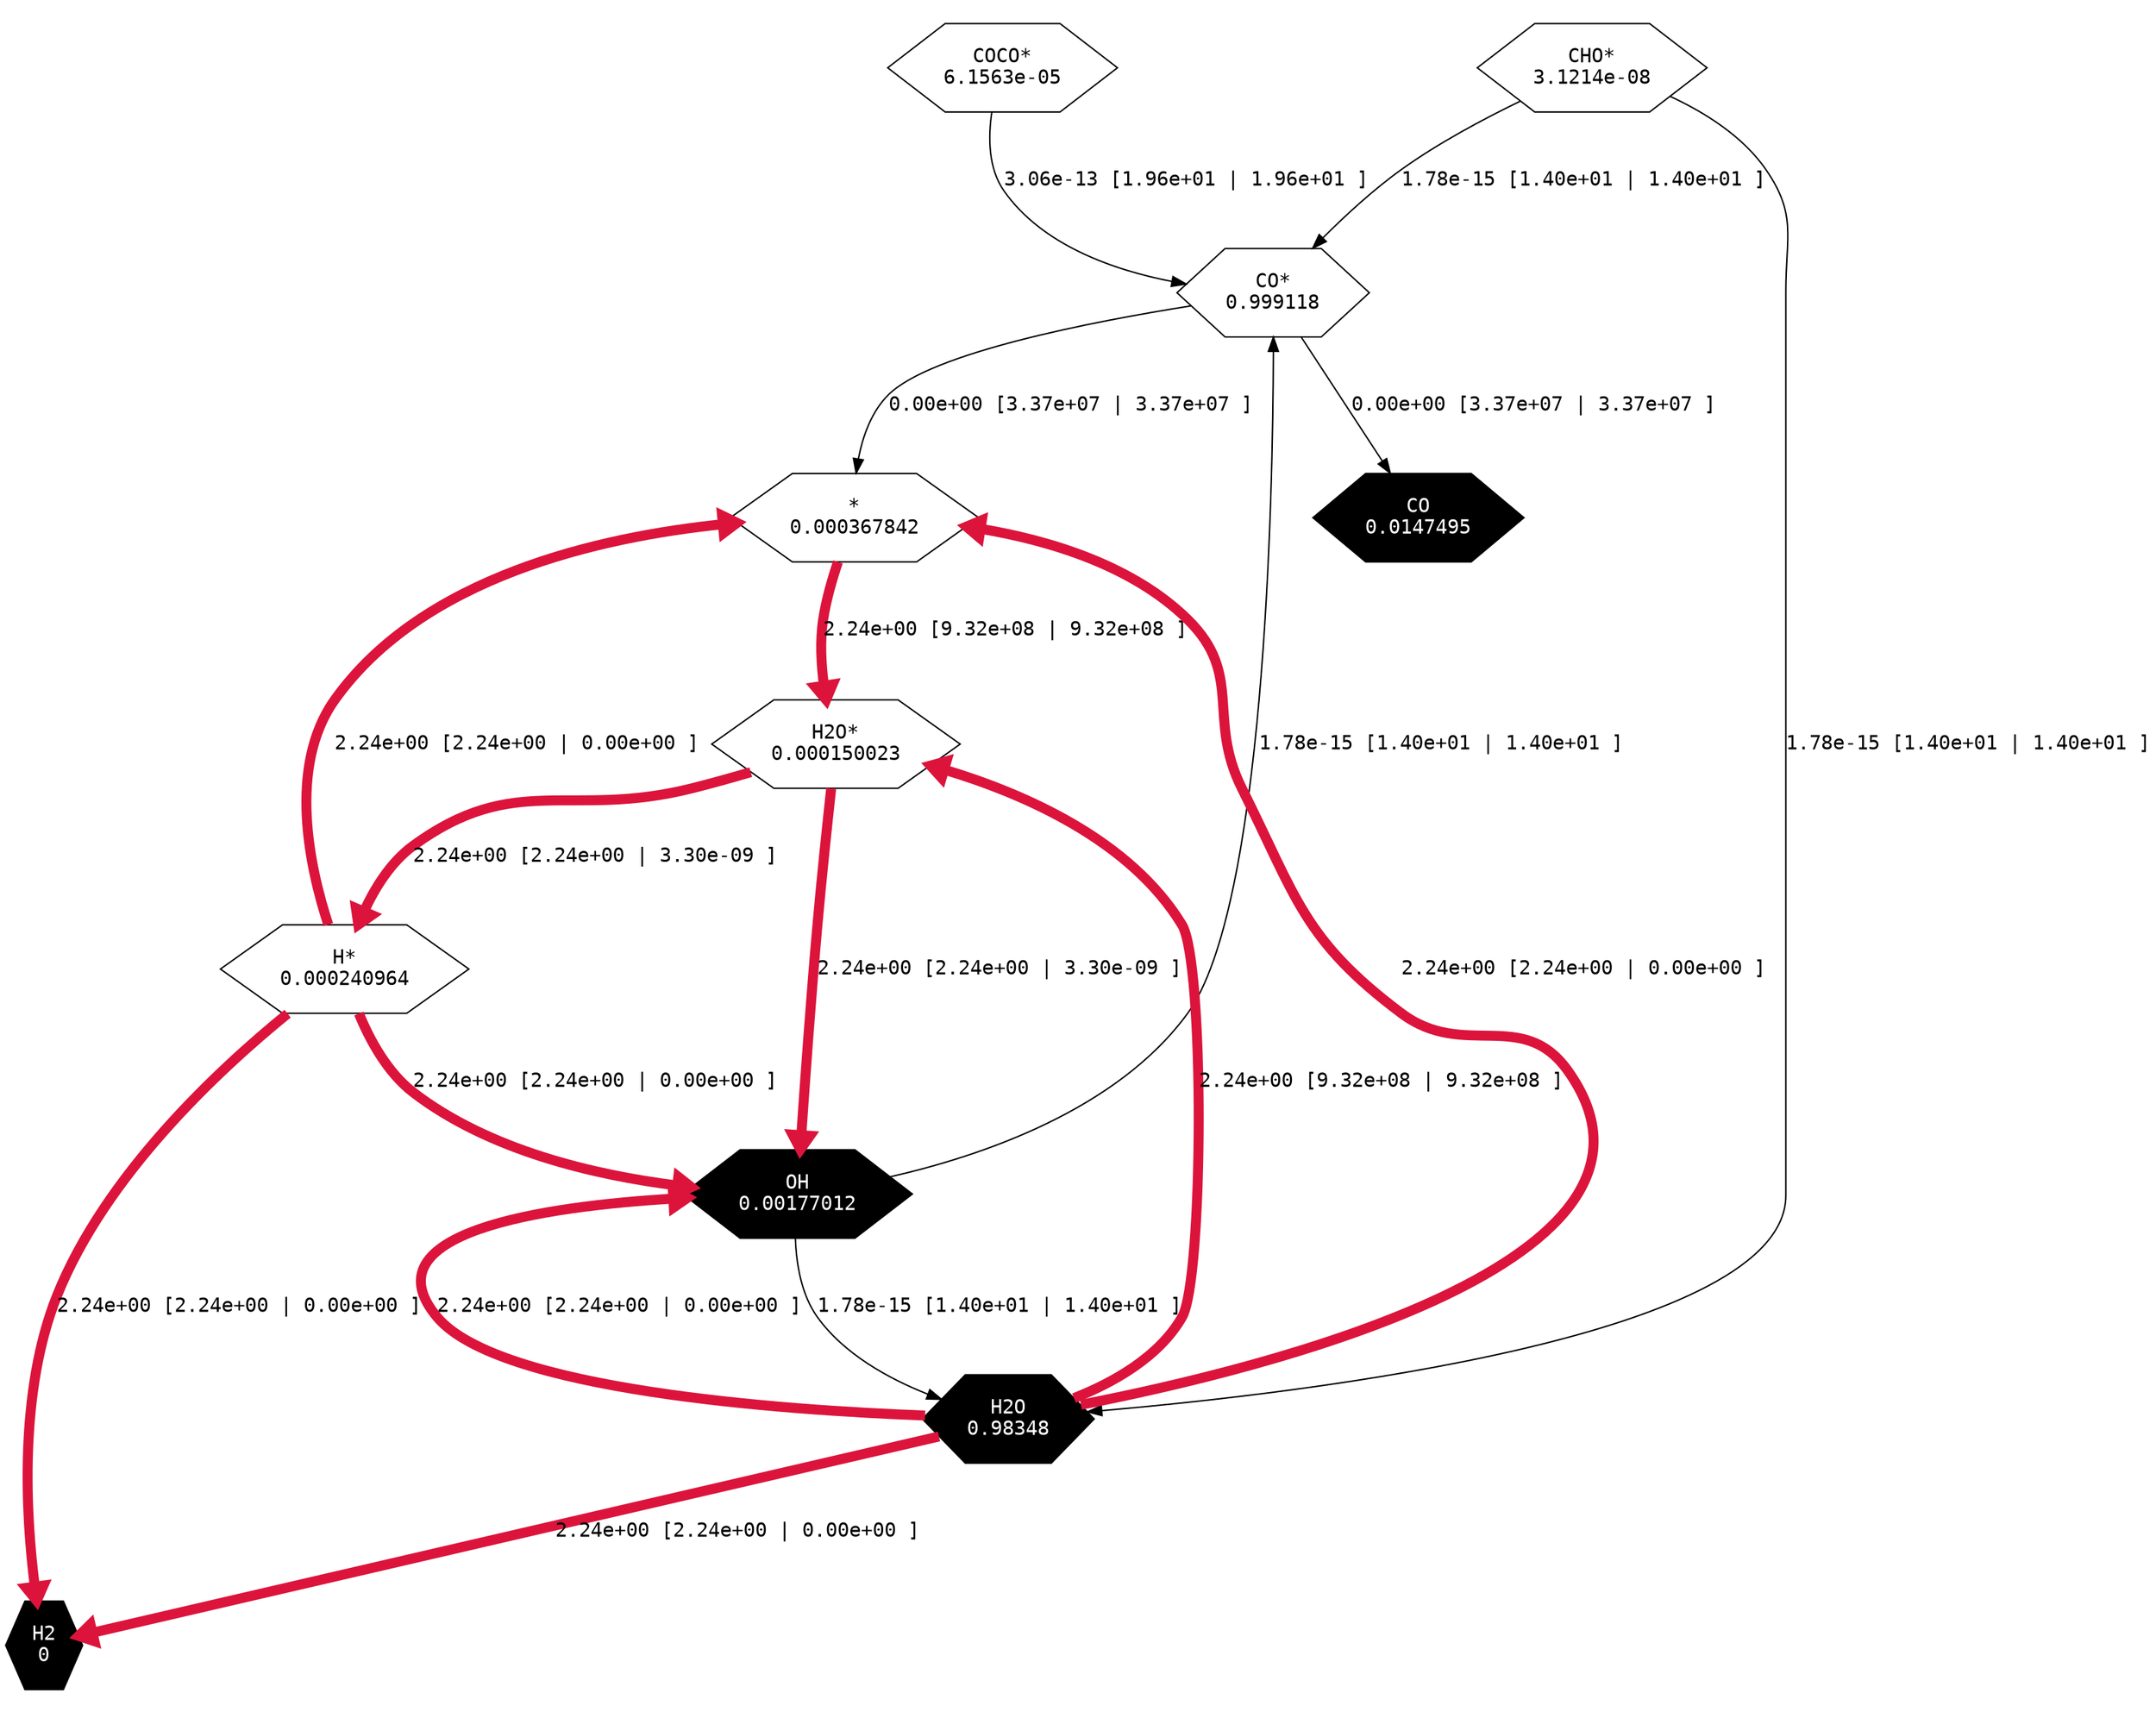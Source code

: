 strict digraph G {
	layout=dot
	rotate=0
	ratio=1
	rankdir=TB
	"CO*" -> "CO" [label="0.00e+00 [3.37e+07 | 3.37e+07 ]",fontname="monospace",penwidth=1,color=black];
	"CO*" -> "*" [label="0.00e+00 [3.37e+07 | 3.37e+07 ]",fontname="monospace",penwidth=1,color=black];
	"COCO*" -> "CO*" [label="3.06e-13 [1.96e+01 | 1.96e+01 ]",fontname="monospace",penwidth=1,color=black];
	"COCO*" -> "CO*" [label="3.06e-13 [1.96e+01 | 1.96e+01 ]",fontname="monospace",penwidth=1,color=black];
	"CHO*" -> "CO*" [label="1.78e-15 [1.40e+01 | 1.40e+01 ]",fontname="monospace",penwidth=1,color=black];
	"OH" -> "CO*" [label="1.78e-15 [1.40e+01 | 1.40e+01 ]",fontname="monospace",penwidth=1,color=black];
	"CHO*" -> "H2O" [label="1.78e-15 [1.40e+01 | 1.40e+01 ]",fontname="monospace",penwidth=1,color=black];
	"OH" -> "H2O" [label="1.78e-15 [1.40e+01 | 1.40e+01 ]",fontname="monospace",penwidth=1,color=black];
	"H2O" -> "H2O*" [label="2.24e+00 [9.32e+08 | 9.32e+08 ]",fontname="monospace",penwidth=7,color=crimson];
	"*" -> "H2O*" [label="2.24e+00 [9.32e+08 | 9.32e+08 ]",fontname="monospace",penwidth=7,color=crimson];
	"H2O*" -> "H*" [label="2.24e+00 [2.24e+00 | 3.30e-09 ]",fontname="monospace",penwidth=7,color=crimson];
	"H2O*" -> "OH" [label="2.24e+00 [2.24e+00 | 3.30e-09 ]",fontname="monospace",penwidth=7,color=crimson];
	"H2O" -> "H2" [label="2.24e+00 [2.24e+00 | 0.00e+00 ]",fontname="monospace",penwidth=7,color=crimson];
	"H2O" -> "OH" [label="2.24e+00 [2.24e+00 | 0.00e+00 ]",fontname="monospace",penwidth=7,color=crimson];
	"H2O" -> "*" [label="2.24e+00 [2.24e+00 | 0.00e+00 ]",fontname="monospace",penwidth=7,color=crimson];
	"H*" -> "H2" [label="2.24e+00 [2.24e+00 | 0.00e+00 ]",fontname="monospace",penwidth=7,color=crimson];
	"H*" -> "OH" [label="2.24e+00 [2.24e+00 | 0.00e+00 ]",fontname="monospace",penwidth=7,color=crimson];
	"H*" -> "*" [label="2.24e+00 [2.24e+00 | 0.00e+00 ]",fontname="monospace",penwidth=7,color=crimson];
	"CO"[fontname="monospace",shape=hexagon,label="CO\n0.0147495",fillcolor=black,style=filled,fontcolor=white];
	"H*"[fontname="monospace",shape=hexagon,label="H*\n0.000240964"];
	"CO*"[fontname="monospace",shape=hexagon,label="CO*\n0.999118"];
	"*"[fontname="monospace",shape=hexagon,label="*\n0.000367842"];
	"COCO*"[fontname="monospace",shape=hexagon,label="COCO*\n6.1563e-05"];
	"CHO*"[fontname="monospace",shape=hexagon,label="CHO*\n3.1214e-08"];
	"OH"[fontname="monospace",shape=hexagon,label="OH\n0.00177012",fillcolor=black,style=filled,fontcolor=white];
	"H2O"[fontname="monospace",shape=hexagon,label="H2O\n0.98348",fillcolor=black,style=filled,fontcolor=white];
	"H2O*"[fontname="monospace",shape=hexagon,label="H2O*\n0.000150023"];
	"H2"[fontname="monospace",shape=hexagon,label="H2\n0",fillcolor=black,style=filled,fontcolor=white];
}
